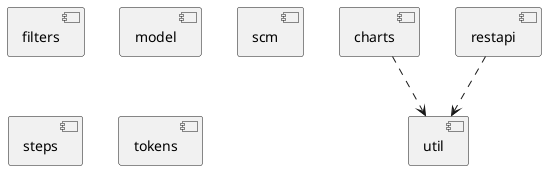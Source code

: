 @startuml

component "charts"
component "filters"
component "model"
component "restapi"
component "scm"
component "steps"
component "tokens"
component "util"

charts ..> util
restapi ..> util

@enduml